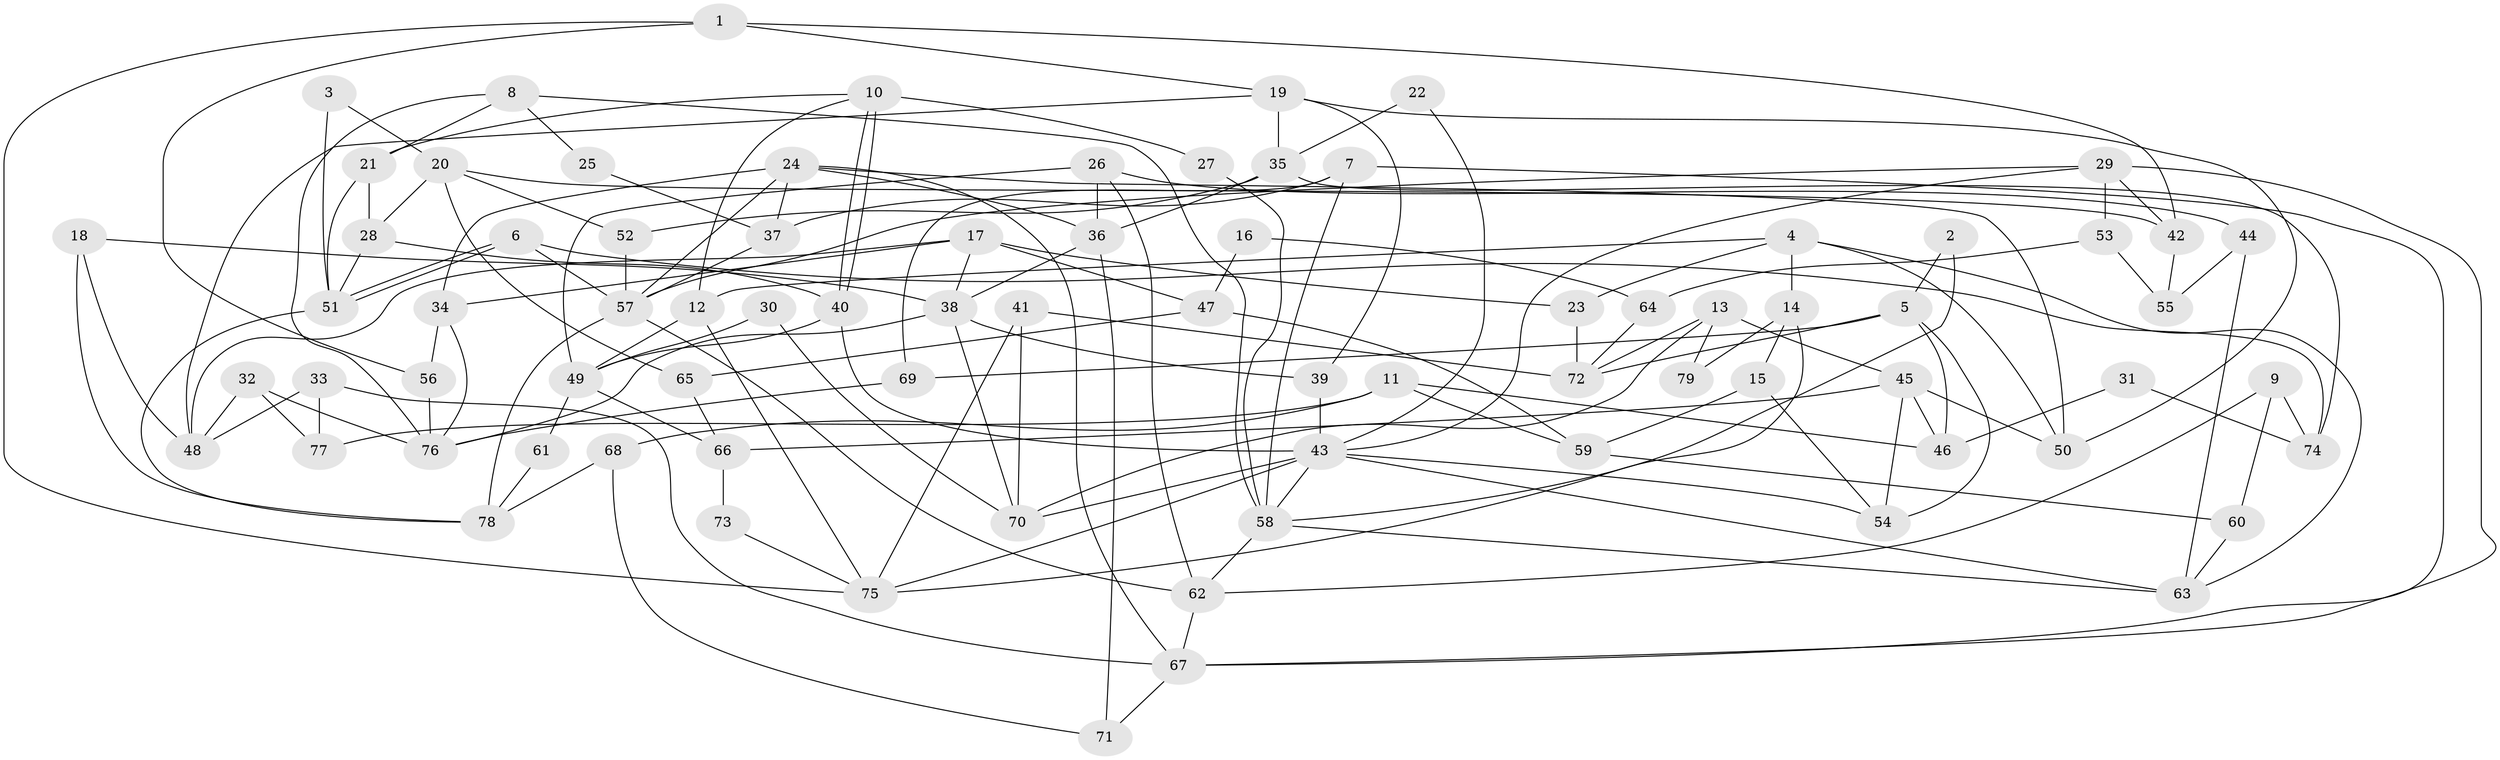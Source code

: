 // coarse degree distribution, {4: 0.125, 5: 0.16666666666666666, 7: 0.16666666666666666, 3: 0.125, 6: 0.041666666666666664, 8: 0.20833333333333334, 9: 0.08333333333333333, 11: 0.041666666666666664, 10: 0.041666666666666664}
// Generated by graph-tools (version 1.1) at 2025/37/03/04/25 23:37:06]
// undirected, 79 vertices, 158 edges
graph export_dot {
  node [color=gray90,style=filled];
  1;
  2;
  3;
  4;
  5;
  6;
  7;
  8;
  9;
  10;
  11;
  12;
  13;
  14;
  15;
  16;
  17;
  18;
  19;
  20;
  21;
  22;
  23;
  24;
  25;
  26;
  27;
  28;
  29;
  30;
  31;
  32;
  33;
  34;
  35;
  36;
  37;
  38;
  39;
  40;
  41;
  42;
  43;
  44;
  45;
  46;
  47;
  48;
  49;
  50;
  51;
  52;
  53;
  54;
  55;
  56;
  57;
  58;
  59;
  60;
  61;
  62;
  63;
  64;
  65;
  66;
  67;
  68;
  69;
  70;
  71;
  72;
  73;
  74;
  75;
  76;
  77;
  78;
  79;
  1 -- 42;
  1 -- 19;
  1 -- 56;
  1 -- 75;
  2 -- 58;
  2 -- 5;
  3 -- 51;
  3 -- 20;
  4 -- 63;
  4 -- 12;
  4 -- 14;
  4 -- 23;
  4 -- 50;
  5 -- 46;
  5 -- 72;
  5 -- 54;
  5 -- 69;
  6 -- 51;
  6 -- 51;
  6 -- 57;
  6 -- 74;
  7 -- 37;
  7 -- 67;
  7 -- 58;
  7 -- 69;
  8 -- 21;
  8 -- 76;
  8 -- 25;
  8 -- 58;
  9 -- 62;
  9 -- 74;
  9 -- 60;
  10 -- 12;
  10 -- 40;
  10 -- 40;
  10 -- 21;
  10 -- 27;
  11 -- 68;
  11 -- 77;
  11 -- 46;
  11 -- 59;
  12 -- 75;
  12 -- 49;
  13 -- 45;
  13 -- 70;
  13 -- 72;
  13 -- 79;
  14 -- 75;
  14 -- 15;
  14 -- 79;
  15 -- 59;
  15 -- 54;
  16 -- 47;
  16 -- 64;
  17 -- 38;
  17 -- 34;
  17 -- 23;
  17 -- 47;
  17 -- 48;
  18 -- 78;
  18 -- 48;
  18 -- 38;
  19 -- 50;
  19 -- 39;
  19 -- 35;
  19 -- 48;
  20 -- 65;
  20 -- 28;
  20 -- 42;
  20 -- 52;
  21 -- 51;
  21 -- 28;
  22 -- 35;
  22 -- 43;
  23 -- 72;
  24 -- 34;
  24 -- 36;
  24 -- 37;
  24 -- 50;
  24 -- 57;
  24 -- 67;
  25 -- 37;
  26 -- 62;
  26 -- 36;
  26 -- 44;
  26 -- 49;
  27 -- 58;
  28 -- 40;
  28 -- 51;
  29 -- 43;
  29 -- 57;
  29 -- 42;
  29 -- 53;
  29 -- 67;
  30 -- 49;
  30 -- 70;
  31 -- 74;
  31 -- 46;
  32 -- 48;
  32 -- 76;
  32 -- 77;
  33 -- 48;
  33 -- 67;
  33 -- 77;
  34 -- 56;
  34 -- 76;
  35 -- 52;
  35 -- 36;
  35 -- 74;
  36 -- 38;
  36 -- 71;
  37 -- 57;
  38 -- 70;
  38 -- 39;
  38 -- 76;
  39 -- 43;
  40 -- 43;
  40 -- 49;
  41 -- 75;
  41 -- 72;
  41 -- 70;
  42 -- 55;
  43 -- 54;
  43 -- 58;
  43 -- 63;
  43 -- 70;
  43 -- 75;
  44 -- 63;
  44 -- 55;
  45 -- 50;
  45 -- 54;
  45 -- 46;
  45 -- 66;
  47 -- 59;
  47 -- 65;
  49 -- 61;
  49 -- 66;
  51 -- 78;
  52 -- 57;
  53 -- 55;
  53 -- 64;
  56 -- 76;
  57 -- 62;
  57 -- 78;
  58 -- 62;
  58 -- 63;
  59 -- 60;
  60 -- 63;
  61 -- 78;
  62 -- 67;
  64 -- 72;
  65 -- 66;
  66 -- 73;
  67 -- 71;
  68 -- 71;
  68 -- 78;
  69 -- 76;
  73 -- 75;
}
